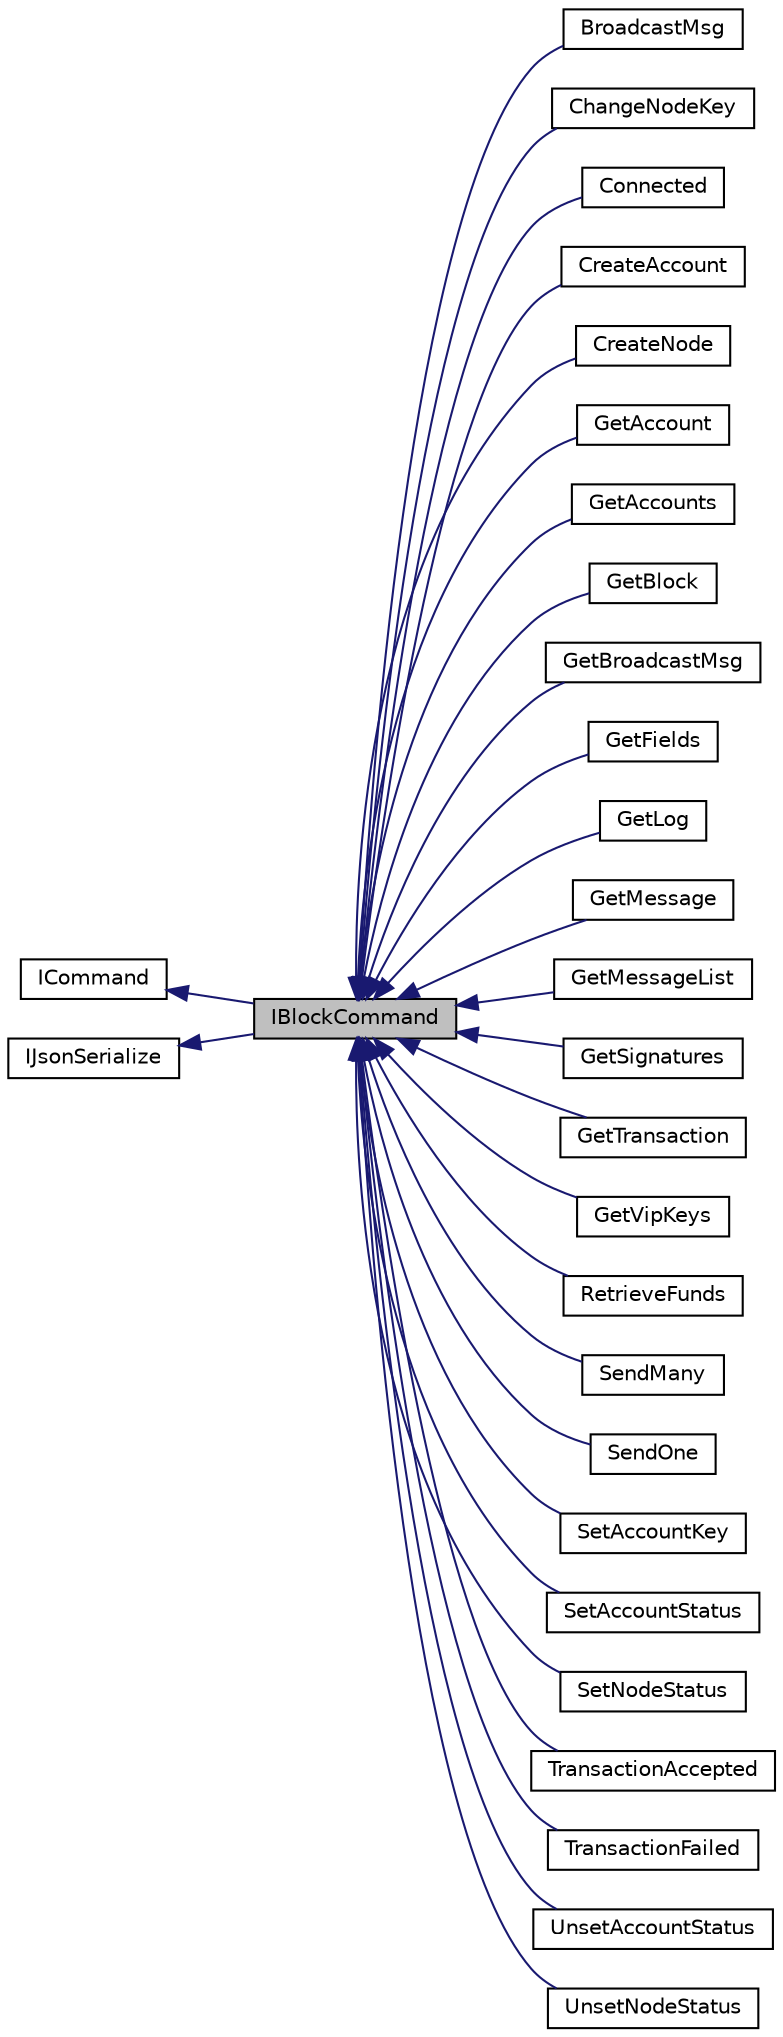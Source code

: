 digraph "IBlockCommand"
{
  edge [fontname="Helvetica",fontsize="10",labelfontname="Helvetica",labelfontsize="10"];
  node [fontname="Helvetica",fontsize="10",shape=record];
  rankdir="LR";
  Node0 [label="IBlockCommand",height=0.2,width=0.4,color="black", fillcolor="grey75", style="filled", fontcolor="black"];
  Node1 -> Node0 [dir="back",color="midnightblue",fontsize="10",style="solid",fontname="Helvetica"];
  Node1 [label="ICommand",height=0.2,width=0.4,color="black", fillcolor="white", style="filled",URL="$class_i_command.html",tooltip="Command Interface. Base class for all command. "];
  Node2 -> Node0 [dir="back",color="midnightblue",fontsize="10",style="solid",fontname="Helvetica"];
  Node2 [label="IJsonSerialize",height=0.2,width=0.4,color="black", fillcolor="white", style="filled",URL="$class_i_json_serialize.html",tooltip="Interface which allow convert command data to JSON or string. Not used for now. "];
  Node0 -> Node3 [dir="back",color="midnightblue",fontsize="10",style="solid",fontname="Helvetica"];
  Node3 [label="BroadcastMsg",height=0.2,width=0.4,color="black", fillcolor="white", style="filled",URL="$class_broadcast_msg.html",tooltip="Broadcast command class. "];
  Node0 -> Node4 [dir="back",color="midnightblue",fontsize="10",style="solid",fontname="Helvetica"];
  Node4 [label="ChangeNodeKey",height=0.2,width=0.4,color="black", fillcolor="white", style="filled",URL="$class_change_node_key.html",tooltip="Class responsible for handling \"change_node_key\" command. "];
  Node0 -> Node5 [dir="back",color="midnightblue",fontsize="10",style="solid",fontname="Helvetica"];
  Node5 [label="Connected",height=0.2,width=0.4,color="black", fillcolor="white", style="filled",URL="$class_connected.html",tooltip="Connected message class. "];
  Node0 -> Node6 [dir="back",color="midnightblue",fontsize="10",style="solid",fontname="Helvetica"];
  Node6 [label="CreateAccount",height=0.2,width=0.4,color="black", fillcolor="white", style="filled",URL="$class_create_account.html"];
  Node0 -> Node7 [dir="back",color="midnightblue",fontsize="10",style="solid",fontname="Helvetica"];
  Node7 [label="CreateNode",height=0.2,width=0.4,color="black", fillcolor="white", style="filled",URL="$class_create_node.html",tooltip="Class responsible for handling \"get_me\" or \"get_acocunt\" command. "];
  Node0 -> Node8 [dir="back",color="midnightblue",fontsize="10",style="solid",fontname="Helvetica"];
  Node8 [label="GetAccount",height=0.2,width=0.4,color="black", fillcolor="white", style="filled",URL="$class_get_account.html",tooltip="Class responsible for handling \"get_me\" or \"get_acocunt\" command. "];
  Node0 -> Node9 [dir="back",color="midnightblue",fontsize="10",style="solid",fontname="Helvetica"];
  Node9 [label="GetAccounts",height=0.2,width=0.4,color="black", fillcolor="white", style="filled",URL="$class_get_accounts.html"];
  Node0 -> Node10 [dir="back",color="midnightblue",fontsize="10",style="solid",fontname="Helvetica"];
  Node10 [label="GetBlock",height=0.2,width=0.4,color="black", fillcolor="white", style="filled",URL="$class_get_block.html"];
  Node0 -> Node11 [dir="back",color="midnightblue",fontsize="10",style="solid",fontname="Helvetica"];
  Node11 [label="GetBroadcastMsg",height=0.2,width=0.4,color="black", fillcolor="white", style="filled",URL="$class_get_broadcast_msg.html",tooltip="Get broadcast command class. "];
  Node0 -> Node12 [dir="back",color="midnightblue",fontsize="10",style="solid",fontname="Helvetica"];
  Node12 [label="GetFields",height=0.2,width=0.4,color="black", fillcolor="white", style="filled",URL="$class_get_fields.html",tooltip="Readonly class (without connection to daemon, to obtain data fields of certain command typed as argum..."];
  Node0 -> Node13 [dir="back",color="midnightblue",fontsize="10",style="solid",fontname="Helvetica"];
  Node13 [label="GetLog",height=0.2,width=0.4,color="black", fillcolor="white", style="filled",URL="$class_get_log.html",tooltip="Class responsible for handling \"get_log\" command. "];
  Node0 -> Node14 [dir="back",color="midnightblue",fontsize="10",style="solid",fontname="Helvetica"];
  Node14 [label="GetMessage",height=0.2,width=0.4,color="black", fillcolor="white", style="filled",URL="$class_get_message.html",tooltip="Get message command class. "];
  Node0 -> Node15 [dir="back",color="midnightblue",fontsize="10",style="solid",fontname="Helvetica"];
  Node15 [label="GetMessageList",height=0.2,width=0.4,color="black", fillcolor="white", style="filled",URL="$class_get_message_list.html",tooltip="Get message list command class. "];
  Node0 -> Node16 [dir="back",color="midnightblue",fontsize="10",style="solid",fontname="Helvetica"];
  Node16 [label="GetSignatures",height=0.2,width=0.4,color="black", fillcolor="white", style="filled",URL="$class_get_signatures.html",tooltip="Class responsible for handling \"get_signatures\" command. "];
  Node0 -> Node17 [dir="back",color="midnightblue",fontsize="10",style="solid",fontname="Helvetica"];
  Node17 [label="GetTransaction",height=0.2,width=0.4,color="black", fillcolor="white", style="filled",URL="$class_get_transaction.html",tooltip="Get transaction command class. "];
  Node0 -> Node18 [dir="back",color="midnightblue",fontsize="10",style="solid",fontname="Helvetica"];
  Node18 [label="GetVipKeys",height=0.2,width=0.4,color="black", fillcolor="white", style="filled",URL="$class_get_vip_keys.html"];
  Node0 -> Node19 [dir="back",color="midnightblue",fontsize="10",style="solid",fontname="Helvetica"];
  Node19 [label="RetrieveFunds",height=0.2,width=0.4,color="black", fillcolor="white", style="filled",URL="$class_retrieve_funds.html",tooltip="Class responsible for handling \"retrieve_funds\" command. "];
  Node0 -> Node20 [dir="back",color="midnightblue",fontsize="10",style="solid",fontname="Helvetica"];
  Node20 [label="SendMany",height=0.2,width=0.4,color="black", fillcolor="white", style="filled",URL="$class_send_many.html"];
  Node0 -> Node21 [dir="back",color="midnightblue",fontsize="10",style="solid",fontname="Helvetica"];
  Node21 [label="SendOne",height=0.2,width=0.4,color="black", fillcolor="white", style="filled",URL="$class_send_one.html"];
  Node0 -> Node22 [dir="back",color="midnightblue",fontsize="10",style="solid",fontname="Helvetica"];
  Node22 [label="SetAccountKey",height=0.2,width=0.4,color="black", fillcolor="white", style="filled",URL="$class_set_account_key.html",tooltip="Class responsible for handling \"change_account_key\" command. "];
  Node0 -> Node23 [dir="back",color="midnightblue",fontsize="10",style="solid",fontname="Helvetica"];
  Node23 [label="SetAccountStatus",height=0.2,width=0.4,color="black", fillcolor="white", style="filled",URL="$class_set_account_status.html",tooltip="Class responsible for handling \"set_account_status\" command. "];
  Node0 -> Node24 [dir="back",color="midnightblue",fontsize="10",style="solid",fontname="Helvetica"];
  Node24 [label="SetNodeStatus",height=0.2,width=0.4,color="black", fillcolor="white", style="filled",URL="$class_set_node_status.html",tooltip="Class responsible for handling \"set_node_status\" command. "];
  Node0 -> Node25 [dir="back",color="midnightblue",fontsize="10",style="solid",fontname="Helvetica"];
  Node25 [label="TransactionAccepted",height=0.2,width=0.4,color="black", fillcolor="white", style="filled",URL="$class_transaction_accepted.html",tooltip="Transaction accepted TXSTYPE_UOK type. "];
  Node0 -> Node26 [dir="back",color="midnightblue",fontsize="10",style="solid",fontname="Helvetica"];
  Node26 [label="TransactionFailed",height=0.2,width=0.4,color="black", fillcolor="white", style="filled",URL="$class_transaction_failed.html",tooltip="Transaction failed TXSTYPE_NON type. "];
  Node0 -> Node27 [dir="back",color="midnightblue",fontsize="10",style="solid",fontname="Helvetica"];
  Node27 [label="UnsetAccountStatus",height=0.2,width=0.4,color="black", fillcolor="white", style="filled",URL="$class_unset_account_status.html",tooltip="Class responsible for handling \"unset_account_status\" command. "];
  Node0 -> Node28 [dir="back",color="midnightblue",fontsize="10",style="solid",fontname="Helvetica"];
  Node28 [label="UnsetNodeStatus",height=0.2,width=0.4,color="black", fillcolor="white", style="filled",URL="$class_unset_node_status.html",tooltip="Class responsible for handling \"unset_node_status\" command. "];
}

